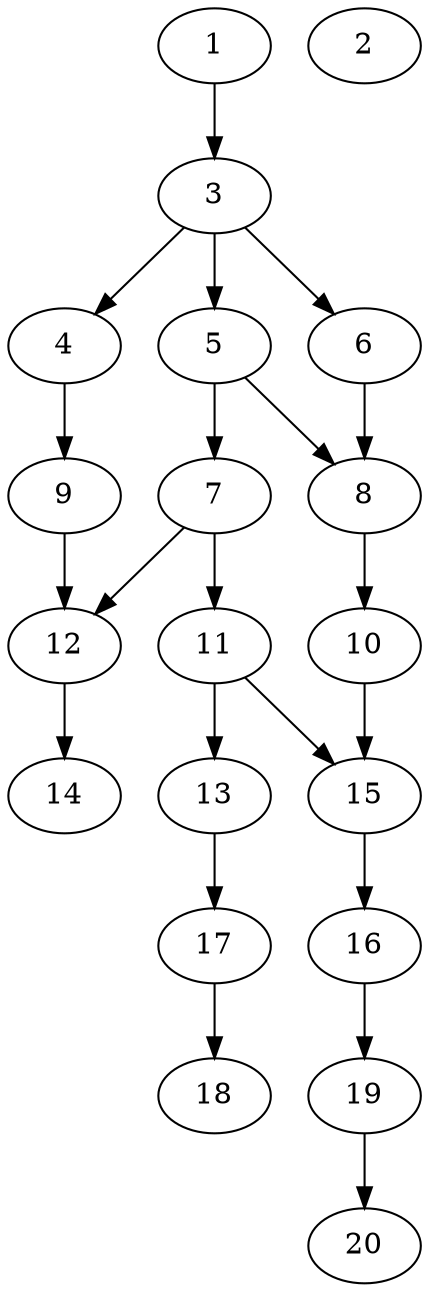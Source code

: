// DAG automatically generated by daggen at Sat Jul 27 15:34:46 2019
// ./daggen --dot -n 20 --ccr 0.3 --fat 0.4 --regular 0.5 --density 0.4 --mindata 5242880 --maxdata 52428800 
digraph G {
  1 [size="152156160", alpha="0.14", expect_size="45646848"] 
  1 -> 3 [size ="45646848"]
  2 [size="21070507", alpha="0.08", expect_size="6321152"] 
  3 [size="123849387", alpha="0.01", expect_size="37154816"] 
  3 -> 4 [size ="37154816"]
  3 -> 5 [size ="37154816"]
  3 -> 6 [size ="37154816"]
  4 [size="103058773", alpha="0.15", expect_size="30917632"] 
  4 -> 9 [size ="30917632"]
  5 [size="119811413", alpha="0.14", expect_size="35943424"] 
  5 -> 7 [size ="35943424"]
  5 -> 8 [size ="35943424"]
  6 [size="38912000", alpha="0.14", expect_size="11673600"] 
  6 -> 8 [size ="11673600"]
  7 [size="112052907", alpha="0.14", expect_size="33615872"] 
  7 -> 11 [size ="33615872"]
  7 -> 12 [size ="33615872"]
  8 [size="93808640", alpha="0.16", expect_size="28142592"] 
  8 -> 10 [size ="28142592"]
  9 [size="62102187", alpha="0.12", expect_size="18630656"] 
  9 -> 12 [size ="18630656"]
  10 [size="146544640", alpha="0.02", expect_size="43963392"] 
  10 -> 15 [size ="43963392"]
  11 [size="33928533", alpha="0.11", expect_size="10178560"] 
  11 -> 13 [size ="10178560"]
  11 -> 15 [size ="10178560"]
  12 [size="143124480", alpha="0.07", expect_size="42937344"] 
  12 -> 14 [size ="42937344"]
  13 [size="49063253", alpha="0.13", expect_size="14718976"] 
  13 -> 17 [size ="14718976"]
  14 [size="55214080", alpha="0.16", expect_size="16564224"] 
  15 [size="17930240", alpha="0.06", expect_size="5379072"] 
  15 -> 16 [size ="5379072"]
  16 [size="124467200", alpha="0.12", expect_size="37340160"] 
  16 -> 19 [size ="37340160"]
  17 [size="80817493", alpha="0.14", expect_size="24245248"] 
  17 -> 18 [size ="24245248"]
  18 [size="34812587", alpha="0.03", expect_size="10443776"] 
  19 [size="160481280", alpha="0.03", expect_size="48144384"] 
  19 -> 20 [size ="48144384"]
  20 [size="100782080", alpha="0.10", expect_size="30234624"] 
}

